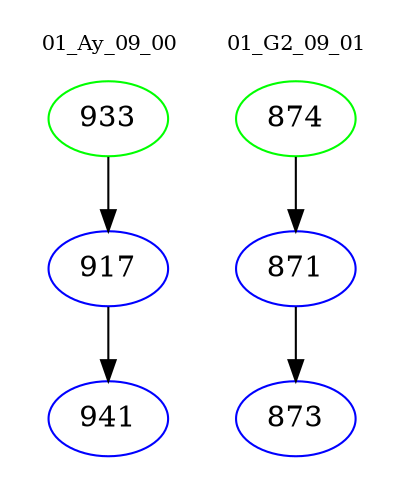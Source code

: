 digraph{
subgraph cluster_0 {
color = white
label = "01_Ay_09_00";
fontsize=10;
T0_933 [label="933", color="green"]
T0_933 -> T0_917 [color="black"]
T0_917 [label="917", color="blue"]
T0_917 -> T0_941 [color="black"]
T0_941 [label="941", color="blue"]
}
subgraph cluster_1 {
color = white
label = "01_G2_09_01";
fontsize=10;
T1_874 [label="874", color="green"]
T1_874 -> T1_871 [color="black"]
T1_871 [label="871", color="blue"]
T1_871 -> T1_873 [color="black"]
T1_873 [label="873", color="blue"]
}
}
